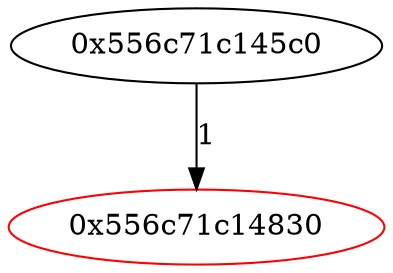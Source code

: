 digraph TrieInsert {
"0x556c71c145c0" -> {"0x556c71c14830"} [label="1"]
"0x556c71c14830" [color=red]
}
